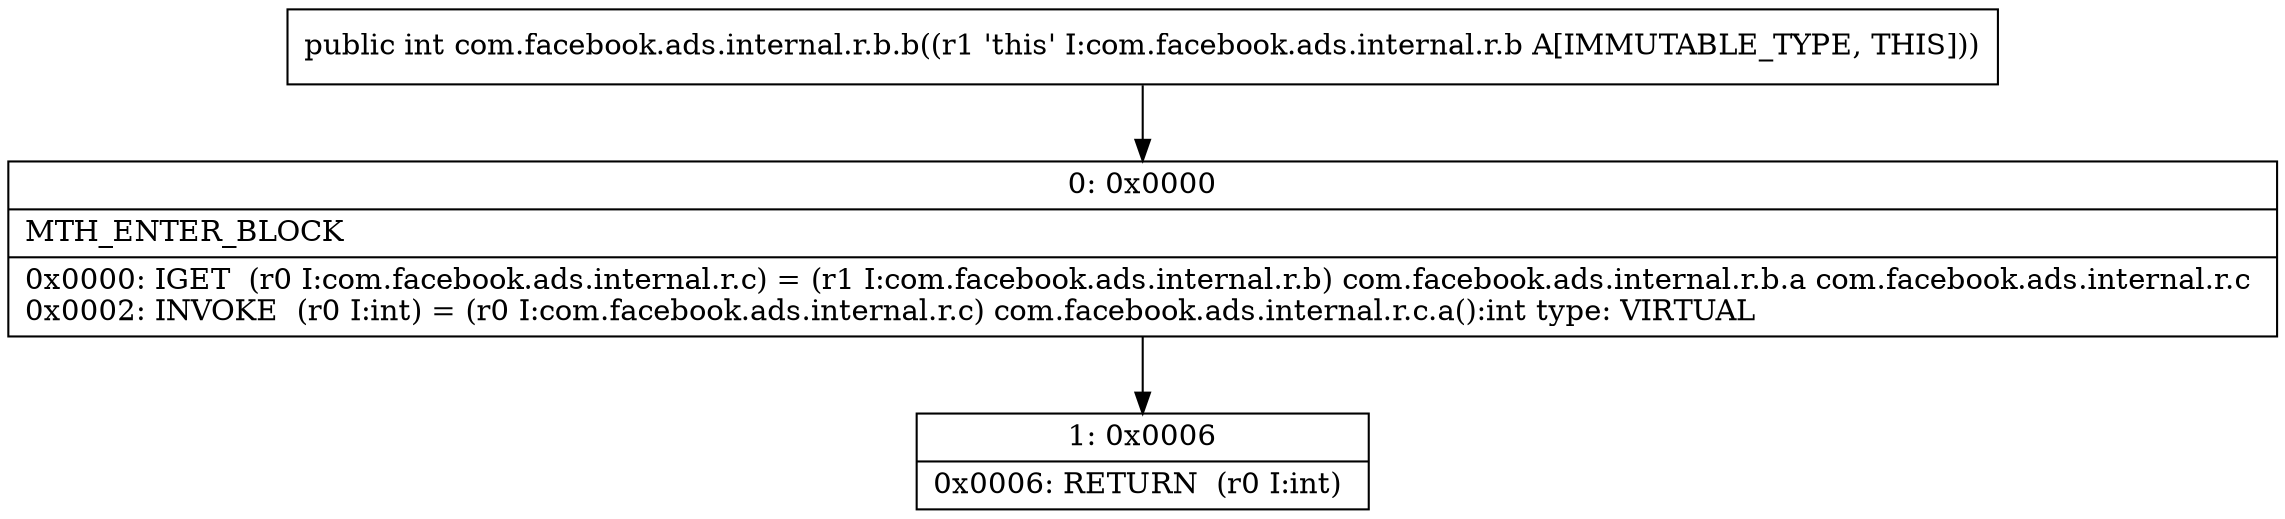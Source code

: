 digraph "CFG forcom.facebook.ads.internal.r.b.b()I" {
Node_0 [shape=record,label="{0\:\ 0x0000|MTH_ENTER_BLOCK\l|0x0000: IGET  (r0 I:com.facebook.ads.internal.r.c) = (r1 I:com.facebook.ads.internal.r.b) com.facebook.ads.internal.r.b.a com.facebook.ads.internal.r.c \l0x0002: INVOKE  (r0 I:int) = (r0 I:com.facebook.ads.internal.r.c) com.facebook.ads.internal.r.c.a():int type: VIRTUAL \l}"];
Node_1 [shape=record,label="{1\:\ 0x0006|0x0006: RETURN  (r0 I:int) \l}"];
MethodNode[shape=record,label="{public int com.facebook.ads.internal.r.b.b((r1 'this' I:com.facebook.ads.internal.r.b A[IMMUTABLE_TYPE, THIS])) }"];
MethodNode -> Node_0;
Node_0 -> Node_1;
}

